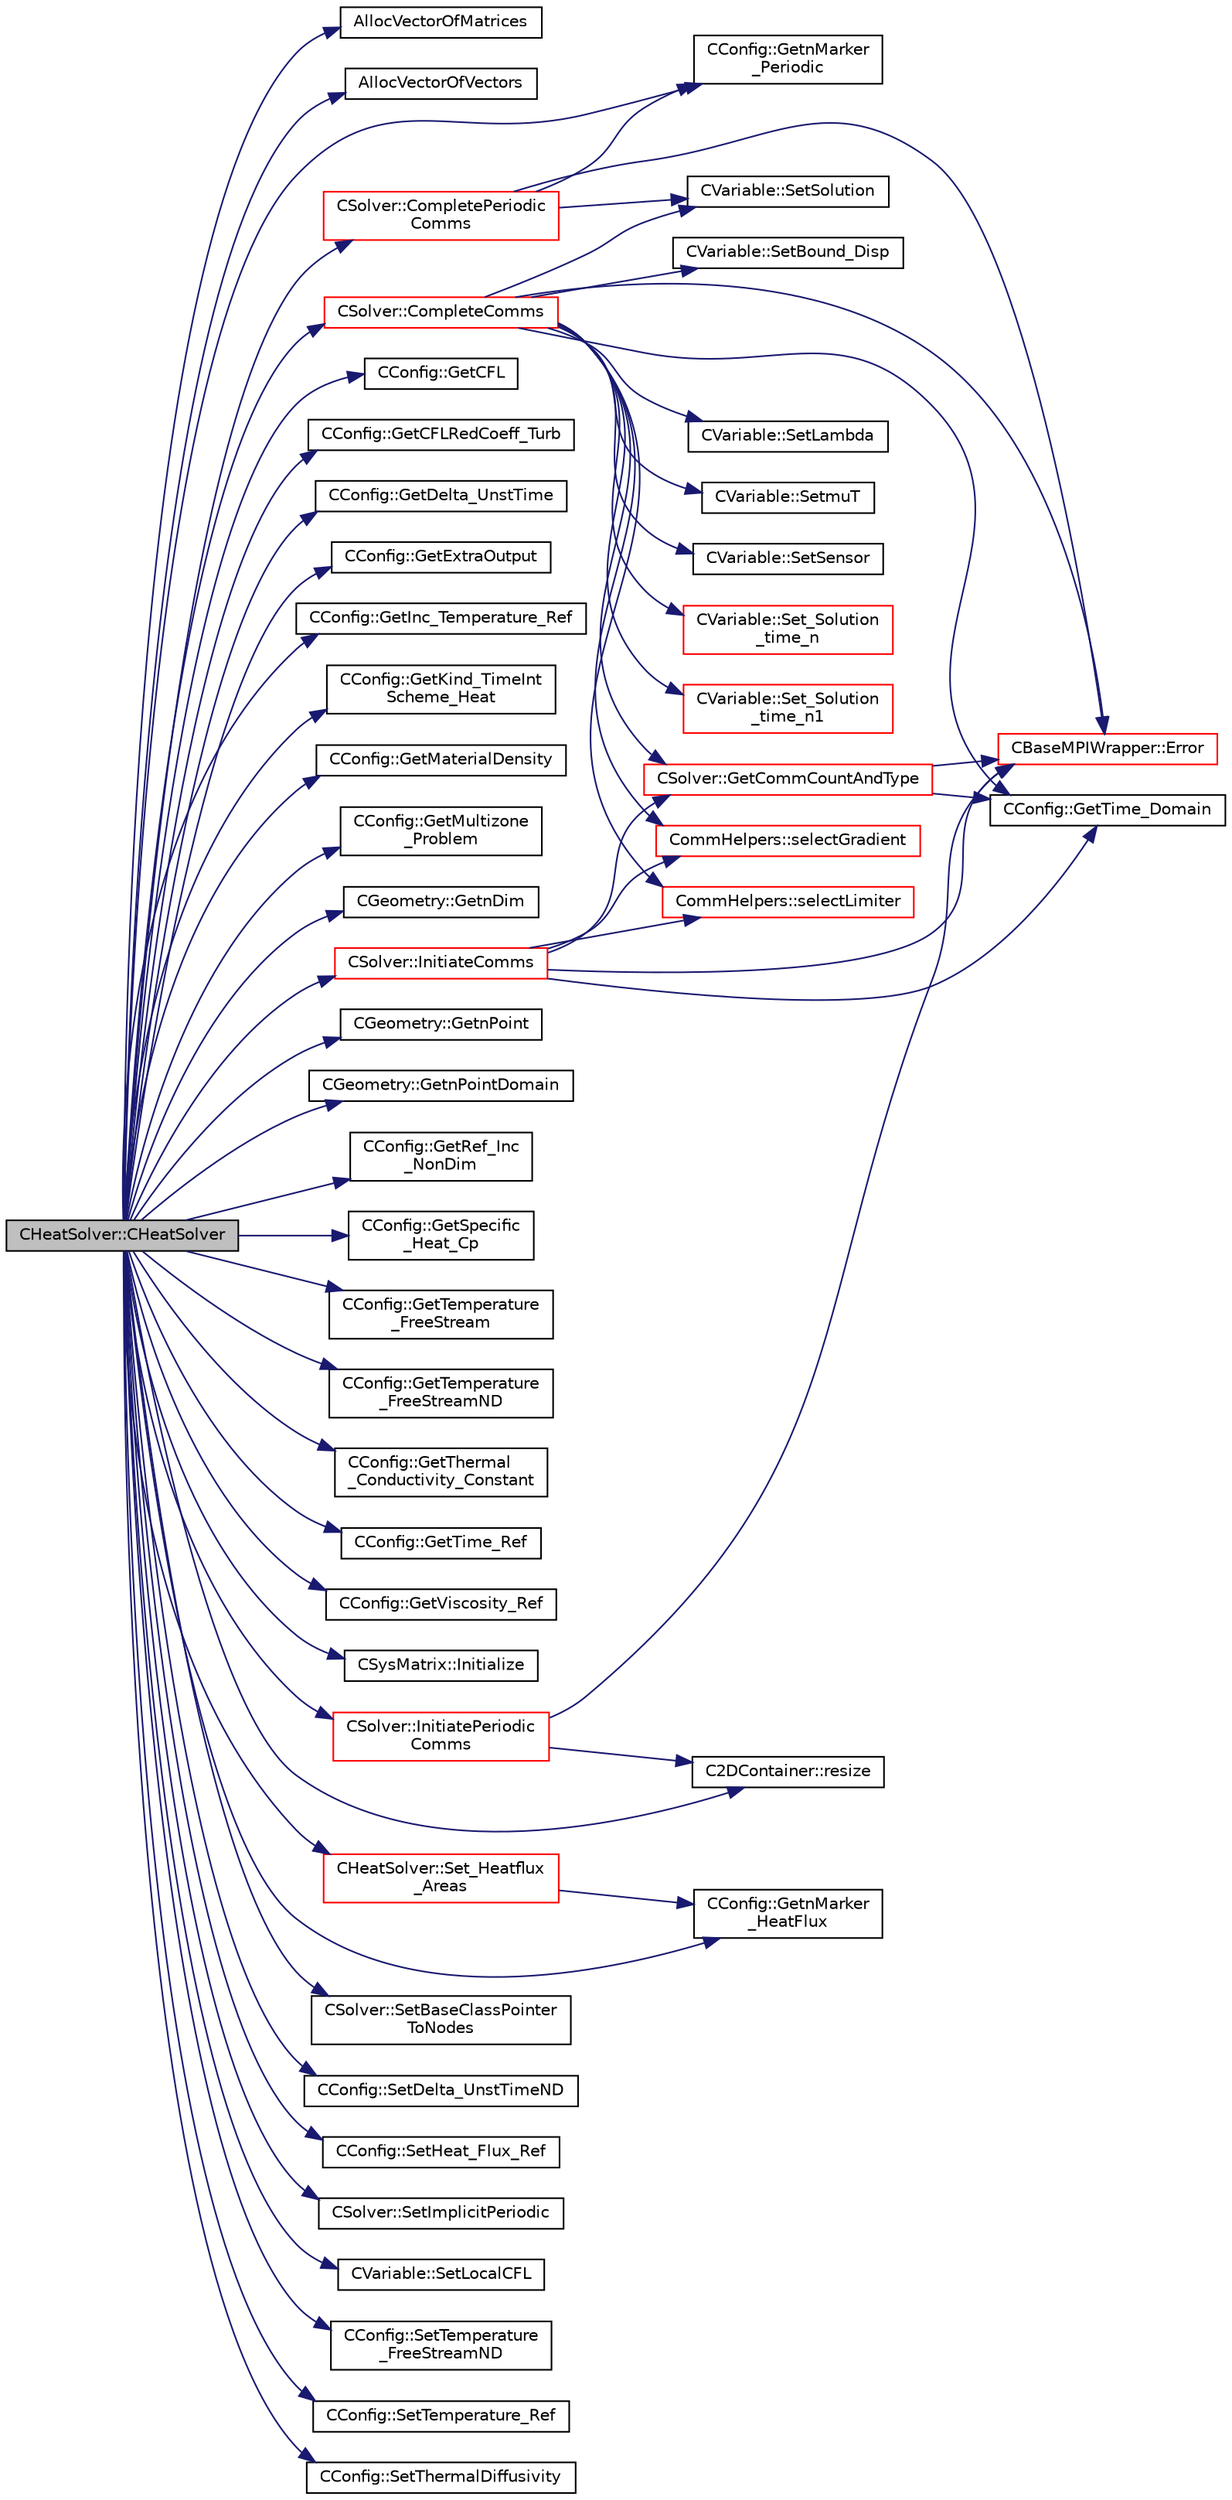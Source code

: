 digraph "CHeatSolver::CHeatSolver"
{
 // LATEX_PDF_SIZE
  edge [fontname="Helvetica",fontsize="10",labelfontname="Helvetica",labelfontsize="10"];
  node [fontname="Helvetica",fontsize="10",shape=record];
  rankdir="LR";
  Node1 [label="CHeatSolver::CHeatSolver",height=0.2,width=0.4,color="black", fillcolor="grey75", style="filled", fontcolor="black",tooltip="Constructor of the class."];
  Node1 -> Node2 [color="midnightblue",fontsize="10",style="solid",fontname="Helvetica"];
  Node2 [label="AllocVectorOfMatrices",height=0.2,width=0.4,color="black", fillcolor="white", style="filled",URL="$group__Containers.html#gafd7de2a58812c9c1182a3fb1707ff5ce",tooltip="Allocate a vector of matrices with varying row count, and initialize with some value."];
  Node1 -> Node3 [color="midnightblue",fontsize="10",style="solid",fontname="Helvetica"];
  Node3 [label="AllocVectorOfVectors",height=0.2,width=0.4,color="black", fillcolor="white", style="filled",URL="$group__Containers.html#gabf6c3068d1eca01b9c0699d855441ac3",tooltip="Allocate a vector of varying-size vectors and initialize with some value."];
  Node1 -> Node4 [color="midnightblue",fontsize="10",style="solid",fontname="Helvetica"];
  Node4 [label="CSolver::CompleteComms",height=0.2,width=0.4,color="red", fillcolor="white", style="filled",URL="$classCSolver.html#a6891c839827efbebdcbf9a349f4da92c",tooltip="Routine to complete the set of non-blocking communications launched by InitiateComms() and unpacking ..."];
  Node4 -> Node5 [color="midnightblue",fontsize="10",style="solid",fontname="Helvetica"];
  Node5 [label="CBaseMPIWrapper::Error",height=0.2,width=0.4,color="red", fillcolor="white", style="filled",URL="$classCBaseMPIWrapper.html#a04457c47629bda56704e6a8804833eeb",tooltip=" "];
  Node4 -> Node7 [color="midnightblue",fontsize="10",style="solid",fontname="Helvetica"];
  Node7 [label="CSolver::GetCommCountAndType",height=0.2,width=0.4,color="red", fillcolor="white", style="filled",URL="$classCSolver.html#a56fdda7e77a14dfc70449ecef91336e7",tooltip="Helper function to define the type and number of variables per point for each communication type."];
  Node7 -> Node5 [color="midnightblue",fontsize="10",style="solid",fontname="Helvetica"];
  Node7 -> Node9 [color="midnightblue",fontsize="10",style="solid",fontname="Helvetica"];
  Node9 [label="CConfig::GetTime_Domain",height=0.2,width=0.4,color="black", fillcolor="white", style="filled",URL="$classCConfig.html#a85d2e3cf43b77c63642c40c235b853f3",tooltip="Check if the multizone problem is solved for time domain."];
  Node4 -> Node9 [color="midnightblue",fontsize="10",style="solid",fontname="Helvetica"];
  Node4 -> Node10 [color="midnightblue",fontsize="10",style="solid",fontname="Helvetica"];
  Node10 [label="CommHelpers::selectGradient",height=0.2,width=0.4,color="red", fillcolor="white", style="filled",URL="$namespaceCommHelpers.html#aefdfc34d031234297fad9b2310a922d4",tooltip=" "];
  Node4 -> Node15 [color="midnightblue",fontsize="10",style="solid",fontname="Helvetica"];
  Node15 [label="CommHelpers::selectLimiter",height=0.2,width=0.4,color="red", fillcolor="white", style="filled",URL="$namespaceCommHelpers.html#aae9892d8f4089058f1fe9f51729269dd",tooltip=" "];
  Node4 -> Node19 [color="midnightblue",fontsize="10",style="solid",fontname="Helvetica"];
  Node19 [label="CVariable::Set_Solution\l_time_n",height=0.2,width=0.4,color="red", fillcolor="white", style="filled",URL="$classCVariable.html#abf55f051089ec13d9c0422ed3389a9dc",tooltip="Set the variable solution at time n."];
  Node4 -> Node23 [color="midnightblue",fontsize="10",style="solid",fontname="Helvetica"];
  Node23 [label="CVariable::Set_Solution\l_time_n1",height=0.2,width=0.4,color="red", fillcolor="white", style="filled",URL="$classCVariable.html#a527a337871bb37c3bb2df40c2b946884",tooltip="Set the variable solution at time n-1."];
  Node4 -> Node24 [color="midnightblue",fontsize="10",style="solid",fontname="Helvetica"];
  Node24 [label="CVariable::SetBound_Disp",height=0.2,width=0.4,color="black", fillcolor="white", style="filled",URL="$classCVariable.html#a840431a0403b4bddd0a99dbfdf365795",tooltip="A virtual member. Set the boundary displacement."];
  Node4 -> Node25 [color="midnightblue",fontsize="10",style="solid",fontname="Helvetica"];
  Node25 [label="CVariable::SetLambda",height=0.2,width=0.4,color="black", fillcolor="white", style="filled",URL="$classCVariable.html#afc0086076d62561f31a39f774c297428",tooltip="Set the value of the spectral radius."];
  Node4 -> Node26 [color="midnightblue",fontsize="10",style="solid",fontname="Helvetica"];
  Node26 [label="CVariable::SetmuT",height=0.2,width=0.4,color="black", fillcolor="white", style="filled",URL="$classCVariable.html#a91256a1e927c5a529d853d0f127243de",tooltip="Set the value of the eddy viscosity."];
  Node4 -> Node27 [color="midnightblue",fontsize="10",style="solid",fontname="Helvetica"];
  Node27 [label="CVariable::SetSensor",height=0.2,width=0.4,color="black", fillcolor="white", style="filled",URL="$classCVariable.html#a79ebe4ea3cc8eccd8b004256c5492a9e",tooltip="Set pressure sensor."];
  Node4 -> Node28 [color="midnightblue",fontsize="10",style="solid",fontname="Helvetica"];
  Node28 [label="CVariable::SetSolution",height=0.2,width=0.4,color="black", fillcolor="white", style="filled",URL="$classCVariable.html#a22fbbd7bc6491672843000644a05c6a5",tooltip="Set the value of the solution, all variables."];
  Node1 -> Node35 [color="midnightblue",fontsize="10",style="solid",fontname="Helvetica"];
  Node35 [label="CSolver::CompletePeriodic\lComms",height=0.2,width=0.4,color="red", fillcolor="white", style="filled",URL="$classCSolver.html#a6b9c3e0290bce84f14ad3fde8ffa8658",tooltip="Routine to complete the set of non-blocking periodic communications launched by InitiatePeriodicComms..."];
  Node35 -> Node5 [color="midnightblue",fontsize="10",style="solid",fontname="Helvetica"];
  Node35 -> Node43 [color="midnightblue",fontsize="10",style="solid",fontname="Helvetica"];
  Node43 [label="CConfig::GetnMarker\l_Periodic",height=0.2,width=0.4,color="black", fillcolor="white", style="filled",URL="$classCConfig.html#a8d41ac571359049bbdc4b7927e7c328a",tooltip="Get the total number of periodic markers."];
  Node35 -> Node28 [color="midnightblue",fontsize="10",style="solid",fontname="Helvetica"];
  Node1 -> Node54 [color="midnightblue",fontsize="10",style="solid",fontname="Helvetica"];
  Node54 [label="CConfig::GetCFL",height=0.2,width=0.4,color="black", fillcolor="white", style="filled",URL="$classCConfig.html#a327893f15ca36b27db6201a7cb787022",tooltip="Get the Courant Friedrich Levi number for each grid."];
  Node1 -> Node55 [color="midnightblue",fontsize="10",style="solid",fontname="Helvetica"];
  Node55 [label="CConfig::GetCFLRedCoeff_Turb",height=0.2,width=0.4,color="black", fillcolor="white", style="filled",URL="$classCConfig.html#a51f1bdbb0a47eb5f486f949741309fad",tooltip="Value of the CFL reduction in turbulence problems."];
  Node1 -> Node56 [color="midnightblue",fontsize="10",style="solid",fontname="Helvetica"];
  Node56 [label="CConfig::GetDelta_UnstTime",height=0.2,width=0.4,color="black", fillcolor="white", style="filled",URL="$classCConfig.html#a95f12a968f4553caf9bea4576fbf5812",tooltip="If we are prforming an unsteady simulation, there is only one value of the time step for the complete..."];
  Node1 -> Node57 [color="midnightblue",fontsize="10",style="solid",fontname="Helvetica"];
  Node57 [label="CConfig::GetExtraOutput",height=0.2,width=0.4,color="black", fillcolor="white", style="filled",URL="$classCConfig.html#af08fbcd799f96eee389ffbc8c3399b12",tooltip="Creates a tecplot file to visualize the partition made by the DDC software."];
  Node1 -> Node58 [color="midnightblue",fontsize="10",style="solid",fontname="Helvetica"];
  Node58 [label="CConfig::GetInc_Temperature_Ref",height=0.2,width=0.4,color="black", fillcolor="white", style="filled",URL="$classCConfig.html#ad9f23b1c1e4683d620a7609f57826f45",tooltip="Get the value of the reference temperature for custom incompressible non-dimensionalization."];
  Node1 -> Node59 [color="midnightblue",fontsize="10",style="solid",fontname="Helvetica"];
  Node59 [label="CConfig::GetKind_TimeInt\lScheme_Heat",height=0.2,width=0.4,color="black", fillcolor="white", style="filled",URL="$classCConfig.html#ac5815d27f94acd5c0de651d3b0efec32",tooltip="Get the kind of integration scheme (explicit or implicit) for the flow equations."];
  Node1 -> Node60 [color="midnightblue",fontsize="10",style="solid",fontname="Helvetica"];
  Node60 [label="CConfig::GetMaterialDensity",height=0.2,width=0.4,color="black", fillcolor="white", style="filled",URL="$classCConfig.html#a0c94c5c7d5f337b69586bc1c5a998235",tooltip="Get the Material Density."];
  Node1 -> Node61 [color="midnightblue",fontsize="10",style="solid",fontname="Helvetica"];
  Node61 [label="CConfig::GetMultizone\l_Problem",height=0.2,width=0.4,color="black", fillcolor="white", style="filled",URL="$classCConfig.html#abafdda03255a7f71a9701ded02f6d231",tooltip="Get whether the simulation we are running is a multizone simulation."];
  Node1 -> Node62 [color="midnightblue",fontsize="10",style="solid",fontname="Helvetica"];
  Node62 [label="CGeometry::GetnDim",height=0.2,width=0.4,color="black", fillcolor="white", style="filled",URL="$classCGeometry.html#ace7f7fe876f629f5bd5f92d4805a1a4b",tooltip="Get number of coordinates."];
  Node1 -> Node63 [color="midnightblue",fontsize="10",style="solid",fontname="Helvetica"];
  Node63 [label="CConfig::GetnMarker\l_HeatFlux",height=0.2,width=0.4,color="black", fillcolor="white", style="filled",URL="$classCConfig.html#a99eda807b0badd42d21f73323e2fc4dd",tooltip="Get the total (local) number of heat flux markers."];
  Node1 -> Node43 [color="midnightblue",fontsize="10",style="solid",fontname="Helvetica"];
  Node1 -> Node64 [color="midnightblue",fontsize="10",style="solid",fontname="Helvetica"];
  Node64 [label="CGeometry::GetnPoint",height=0.2,width=0.4,color="black", fillcolor="white", style="filled",URL="$classCGeometry.html#a275fb07cd99ab79d7a04b4862280169d",tooltip="Get number of points."];
  Node1 -> Node65 [color="midnightblue",fontsize="10",style="solid",fontname="Helvetica"];
  Node65 [label="CGeometry::GetnPointDomain",height=0.2,width=0.4,color="black", fillcolor="white", style="filled",URL="$classCGeometry.html#ac84179060bbac1fe5e856ea3da850b6e",tooltip="Get number of real points (that belong to the domain)."];
  Node1 -> Node66 [color="midnightblue",fontsize="10",style="solid",fontname="Helvetica"];
  Node66 [label="CConfig::GetRef_Inc\l_NonDim",height=0.2,width=0.4,color="black", fillcolor="white", style="filled",URL="$classCConfig.html#a1ffdeb6e43fb570360c1e18a80a04425",tooltip="Get the kind of incompressible non-dimensionalization."];
  Node1 -> Node67 [color="midnightblue",fontsize="10",style="solid",fontname="Helvetica"];
  Node67 [label="CConfig::GetSpecific\l_Heat_Cp",height=0.2,width=0.4,color="black", fillcolor="white", style="filled",URL="$classCConfig.html#a8e883a1ee10ef2690053a6aa23f87b42",tooltip="Get the value of specific heat at constant pressure."];
  Node1 -> Node68 [color="midnightblue",fontsize="10",style="solid",fontname="Helvetica"];
  Node68 [label="CConfig::GetTemperature\l_FreeStream",height=0.2,width=0.4,color="black", fillcolor="white", style="filled",URL="$classCConfig.html#a526e86317c61150fc9af79c871e71dbc",tooltip="Get the value of the freestream temperature."];
  Node1 -> Node69 [color="midnightblue",fontsize="10",style="solid",fontname="Helvetica"];
  Node69 [label="CConfig::GetTemperature\l_FreeStreamND",height=0.2,width=0.4,color="black", fillcolor="white", style="filled",URL="$classCConfig.html#afa49e1ce7793a31cc572d957caffaef9",tooltip="Get the value of the non-dimensionalized freestream temperature."];
  Node1 -> Node70 [color="midnightblue",fontsize="10",style="solid",fontname="Helvetica"];
  Node70 [label="CConfig::GetThermal\l_Conductivity_Constant",height=0.2,width=0.4,color="black", fillcolor="white", style="filled",URL="$classCConfig.html#aee02f7afff30229a023aa59a57a9d0cf",tooltip="Get the value of the thermal conductivity."];
  Node1 -> Node71 [color="midnightblue",fontsize="10",style="solid",fontname="Helvetica"];
  Node71 [label="CConfig::GetTime_Ref",height=0.2,width=0.4,color="black", fillcolor="white", style="filled",URL="$classCConfig.html#a4c79c371ab6c2973f768a6104fce3853",tooltip="Get the value of the reference time for non-dimensionalization."];
  Node1 -> Node72 [color="midnightblue",fontsize="10",style="solid",fontname="Helvetica"];
  Node72 [label="CConfig::GetViscosity_Ref",height=0.2,width=0.4,color="black", fillcolor="white", style="filled",URL="$classCConfig.html#a41b0f8e61d28823cc5a0b7a98e79a020",tooltip="Get the value of the reference viscosity for non-dimensionalization."];
  Node1 -> Node73 [color="midnightblue",fontsize="10",style="solid",fontname="Helvetica"];
  Node73 [label="CSysMatrix::Initialize",height=0.2,width=0.4,color="black", fillcolor="white", style="filled",URL="$classCSysMatrix.html#ae17220ac30c2abcc7fdd3c5dc8f04571",tooltip="Initializes the sparse matrix."];
  Node1 -> Node74 [color="midnightblue",fontsize="10",style="solid",fontname="Helvetica"];
  Node74 [label="CSolver::InitiateComms",height=0.2,width=0.4,color="red", fillcolor="white", style="filled",URL="$classCSolver.html#a7c5c26e7f006b4bb7e93582d839cf09d",tooltip="Routine to load a solver quantity into the data structures for MPI point-to-point communication and t..."];
  Node74 -> Node5 [color="midnightblue",fontsize="10",style="solid",fontname="Helvetica"];
  Node74 -> Node7 [color="midnightblue",fontsize="10",style="solid",fontname="Helvetica"];
  Node74 -> Node9 [color="midnightblue",fontsize="10",style="solid",fontname="Helvetica"];
  Node74 -> Node10 [color="midnightblue",fontsize="10",style="solid",fontname="Helvetica"];
  Node74 -> Node15 [color="midnightblue",fontsize="10",style="solid",fontname="Helvetica"];
  Node1 -> Node92 [color="midnightblue",fontsize="10",style="solid",fontname="Helvetica"];
  Node92 [label="CSolver::InitiatePeriodic\lComms",height=0.2,width=0.4,color="red", fillcolor="white", style="filled",URL="$classCSolver.html#a1a6e3eee698f471925178d422a0c3724",tooltip="Routine to load a solver quantity into the data structures for MPI periodic communication and to laun..."];
  Node92 -> Node5 [color="midnightblue",fontsize="10",style="solid",fontname="Helvetica"];
  Node92 -> Node115 [color="midnightblue",fontsize="10",style="solid",fontname="Helvetica"];
  Node115 [label="C2DContainer::resize",height=0.2,width=0.4,color="black", fillcolor="white", style="filled",URL="$classC2DContainer.html#adefb48b593f76aa322e228fea8f76127",tooltip="Request a change of size."];
  Node1 -> Node115 [color="midnightblue",fontsize="10",style="solid",fontname="Helvetica"];
  Node1 -> Node120 [color="midnightblue",fontsize="10",style="solid",fontname="Helvetica"];
  Node120 [label="CHeatSolver::Set_Heatflux\l_Areas",height=0.2,width=0.4,color="red", fillcolor="white", style="filled",URL="$classCHeatSolver.html#a97d200f7a57cac1ab541b08461b214aa",tooltip="A virtual member."];
  Node120 -> Node63 [color="midnightblue",fontsize="10",style="solid",fontname="Helvetica"];
  Node1 -> Node129 [color="midnightblue",fontsize="10",style="solid",fontname="Helvetica"];
  Node129 [label="CSolver::SetBaseClassPointer\lToNodes",height=0.2,width=0.4,color="black", fillcolor="white", style="filled",URL="$classCSolver.html#ad982896202dae6e41bfd3568f597cf46",tooltip="Call this method to set \"base_nodes\" after the \"nodes\" variable of the derived solver is instantiated..."];
  Node1 -> Node130 [color="midnightblue",fontsize="10",style="solid",fontname="Helvetica"];
  Node130 [label="CConfig::SetDelta_UnstTimeND",height=0.2,width=0.4,color="black", fillcolor="white", style="filled",URL="$classCConfig.html#a9d3085d222e6ab0b658d79c52b6477fc",tooltip="Set the value of the unsteadty time step using the CFL number."];
  Node1 -> Node131 [color="midnightblue",fontsize="10",style="solid",fontname="Helvetica"];
  Node131 [label="CConfig::SetHeat_Flux_Ref",height=0.2,width=0.4,color="black", fillcolor="white", style="filled",URL="$classCConfig.html#adc511f3aed377b0b1138d48cbcce9543",tooltip="Set the heat flux reference value."];
  Node1 -> Node132 [color="midnightblue",fontsize="10",style="solid",fontname="Helvetica"];
  Node132 [label="CSolver::SetImplicitPeriodic",height=0.2,width=0.4,color="black", fillcolor="white", style="filled",URL="$classCSolver.html#a5a5dbf39dd6952dd17c8c6042edb2305",tooltip="Routine that sets the flag controlling implicit treatment for periodic BCs."];
  Node1 -> Node133 [color="midnightblue",fontsize="10",style="solid",fontname="Helvetica"];
  Node133 [label="CVariable::SetLocalCFL",height=0.2,width=0.4,color="black", fillcolor="white", style="filled",URL="$classCVariable.html#a77d2f7f3fb35de75f915725662790060",tooltip="Set the value of the local CFL number for the current control volume (CV)."];
  Node1 -> Node134 [color="midnightblue",fontsize="10",style="solid",fontname="Helvetica"];
  Node134 [label="CConfig::SetTemperature\l_FreeStreamND",height=0.2,width=0.4,color="black", fillcolor="white", style="filled",URL="$classCConfig.html#afaa9eb2373caea9d89df79ff693c4a0d",tooltip="Set the non-dimensional freestream temperature."];
  Node1 -> Node135 [color="midnightblue",fontsize="10",style="solid",fontname="Helvetica"];
  Node135 [label="CConfig::SetTemperature_Ref",height=0.2,width=0.4,color="black", fillcolor="white", style="filled",URL="$classCConfig.html#a86599996300e409cf4f474b8a061d906",tooltip="Set the reference temperature for nondimensionalization."];
  Node1 -> Node136 [color="midnightblue",fontsize="10",style="solid",fontname="Helvetica"];
  Node136 [label="CConfig::SetThermalDiffusivity",height=0.2,width=0.4,color="black", fillcolor="white", style="filled",URL="$classCConfig.html#a413f54758512752529690cef384bb3ed",tooltip="Set the thermal diffusivity for solids."];
}

